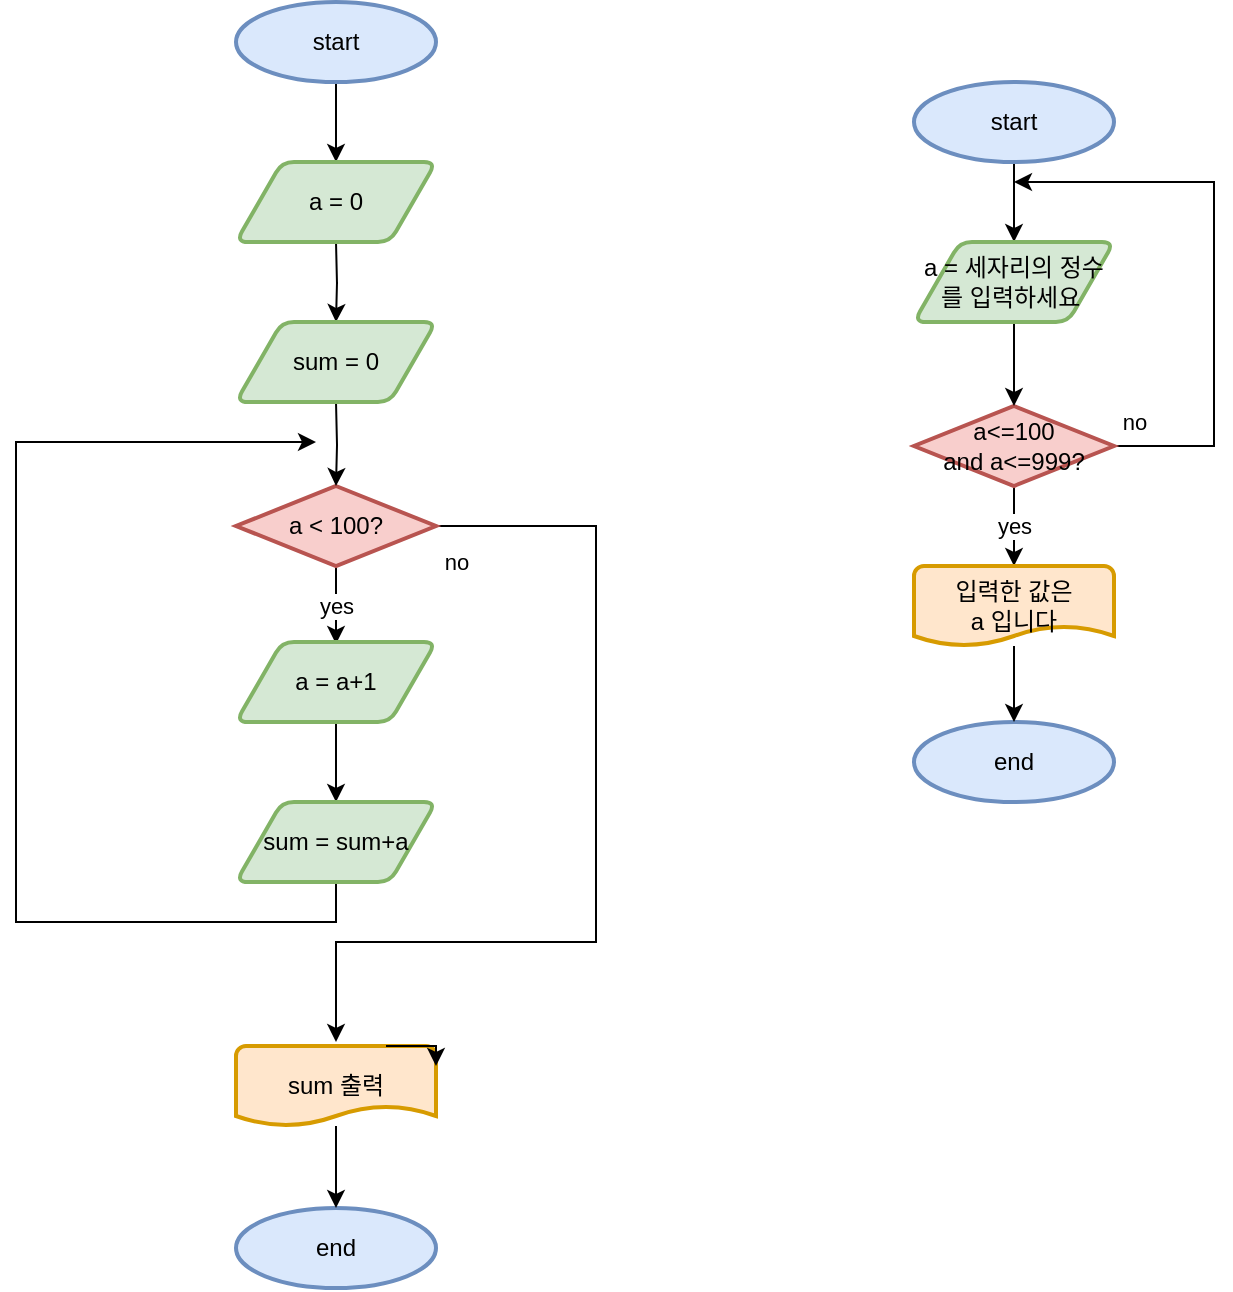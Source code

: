 <mxfile version="20.2.3" type="device"><diagram id="q_0-ofjnBDgct_lPWjnv" name="페이지-1"><mxGraphModel dx="1102" dy="865" grid="1" gridSize="10" guides="1" tooltips="1" connect="1" arrows="1" fold="1" page="1" pageScale="1" pageWidth="827" pageHeight="1169" math="0" shadow="0"><root><mxCell id="0"/><mxCell id="1" parent="0"/><mxCell id="1GSXF6b5k31ay0xgsYPB-12" value="" style="edgeStyle=orthogonalEdgeStyle;rounded=0;orthogonalLoop=1;jettySize=auto;html=1;" edge="1" parent="1" source="1GSXF6b5k31ay0xgsYPB-1"><mxGeometry relative="1" as="geometry"><mxPoint x="241" y="160" as="targetPoint"/></mxGeometry></mxCell><mxCell id="1GSXF6b5k31ay0xgsYPB-1" value="start" style="strokeWidth=2;html=1;shape=mxgraph.flowchart.start_1;whiteSpace=wrap;fillColor=#dae8fc;strokeColor=#6c8ebf;" vertex="1" parent="1"><mxGeometry x="191" y="80" width="100" height="40" as="geometry"/></mxCell><mxCell id="1GSXF6b5k31ay0xgsYPB-2" value="end" style="strokeWidth=2;html=1;shape=mxgraph.flowchart.start_1;whiteSpace=wrap;fillColor=#dae8fc;strokeColor=#6c8ebf;" vertex="1" parent="1"><mxGeometry x="191" y="683" width="100" height="40" as="geometry"/></mxCell><mxCell id="1GSXF6b5k31ay0xgsYPB-49" value="yes" style="edgeStyle=orthogonalEdgeStyle;rounded=0;orthogonalLoop=1;jettySize=auto;html=1;" edge="1" parent="1" source="1GSXF6b5k31ay0xgsYPB-4"><mxGeometry relative="1" as="geometry"><mxPoint x="241" y="401" as="targetPoint"/></mxGeometry></mxCell><mxCell id="1GSXF6b5k31ay0xgsYPB-56" value="no" style="edgeStyle=orthogonalEdgeStyle;rounded=0;orthogonalLoop=1;jettySize=auto;html=1;" edge="1" parent="1" source="1GSXF6b5k31ay0xgsYPB-4"><mxGeometry x="-0.957" y="-18" relative="1" as="geometry"><mxPoint x="241" y="600" as="targetPoint"/><Array as="points"><mxPoint x="371" y="342"/><mxPoint x="371" y="550"/><mxPoint x="241" y="550"/></Array><mxPoint as="offset"/></mxGeometry></mxCell><mxCell id="1GSXF6b5k31ay0xgsYPB-4" value="a &amp;lt; 100?" style="strokeWidth=2;html=1;shape=mxgraph.flowchart.decision;whiteSpace=wrap;fillColor=#f8cecc;strokeColor=#b85450;" vertex="1" parent="1"><mxGeometry x="191" y="322" width="100" height="40" as="geometry"/></mxCell><mxCell id="1GSXF6b5k31ay0xgsYPB-13" value="" style="edgeStyle=orthogonalEdgeStyle;rounded=0;orthogonalLoop=1;jettySize=auto;html=1;" edge="1" parent="1"><mxGeometry relative="1" as="geometry"><mxPoint x="241" y="200" as="sourcePoint"/><mxPoint x="241" y="240" as="targetPoint"/></mxGeometry></mxCell><mxCell id="1GSXF6b5k31ay0xgsYPB-48" value="" style="edgeStyle=orthogonalEdgeStyle;rounded=0;orthogonalLoop=1;jettySize=auto;html=1;" edge="1" parent="1" target="1GSXF6b5k31ay0xgsYPB-4"><mxGeometry relative="1" as="geometry"><mxPoint x="241" y="280" as="sourcePoint"/></mxGeometry></mxCell><mxCell id="1GSXF6b5k31ay0xgsYPB-53" value="" style="edgeStyle=orthogonalEdgeStyle;rounded=0;orthogonalLoop=1;jettySize=auto;html=1;" edge="1" parent="1"><mxGeometry relative="1" as="geometry"><mxPoint x="241" y="441" as="sourcePoint"/><mxPoint x="241" y="480" as="targetPoint"/></mxGeometry></mxCell><mxCell id="1GSXF6b5k31ay0xgsYPB-55" style="edgeStyle=orthogonalEdgeStyle;rounded=0;orthogonalLoop=1;jettySize=auto;html=1;" edge="1" parent="1"><mxGeometry relative="1" as="geometry"><mxPoint x="231" y="300" as="targetPoint"/><mxPoint x="241" y="520" as="sourcePoint"/><Array as="points"><mxPoint x="241" y="540"/><mxPoint x="81" y="540"/><mxPoint x="81" y="300"/></Array></mxGeometry></mxCell><mxCell id="1GSXF6b5k31ay0xgsYPB-37" value="" style="edgeStyle=orthogonalEdgeStyle;rounded=0;orthogonalLoop=1;jettySize=auto;html=1;" edge="1" parent="1" source="1GSXF6b5k31ay0xgsYPB-21" target="1GSXF6b5k31ay0xgsYPB-2"><mxGeometry relative="1" as="geometry"/></mxCell><mxCell id="1GSXF6b5k31ay0xgsYPB-21" value="sum 출력" style="strokeWidth=2;html=1;shape=mxgraph.flowchart.document2;whiteSpace=wrap;size=0.25;fillColor=#ffe6cc;strokeColor=#d79b00;" vertex="1" parent="1"><mxGeometry x="191" y="602" width="100" height="40" as="geometry"/></mxCell><mxCell id="1GSXF6b5k31ay0xgsYPB-41" style="edgeStyle=orthogonalEdgeStyle;rounded=0;orthogonalLoop=1;jettySize=auto;html=1;exitX=0.75;exitY=0;exitDx=0;exitDy=0;exitPerimeter=0;entryX=1;entryY=0.25;entryDx=0;entryDy=0;entryPerimeter=0;" edge="1" parent="1" source="1GSXF6b5k31ay0xgsYPB-21" target="1GSXF6b5k31ay0xgsYPB-21"><mxGeometry relative="1" as="geometry"/></mxCell><mxCell id="1GSXF6b5k31ay0xgsYPB-66" value="" style="edgeStyle=orthogonalEdgeStyle;rounded=0;orthogonalLoop=1;jettySize=auto;html=1;" edge="1" parent="1" source="1GSXF6b5k31ay0xgsYPB-57" target="1GSXF6b5k31ay0xgsYPB-64"><mxGeometry relative="1" as="geometry"/></mxCell><mxCell id="1GSXF6b5k31ay0xgsYPB-57" value="start" style="strokeWidth=2;html=1;shape=mxgraph.flowchart.start_1;whiteSpace=wrap;fillColor=#dae8fc;strokeColor=#6c8ebf;" vertex="1" parent="1"><mxGeometry x="530" y="120" width="100" height="40" as="geometry"/></mxCell><mxCell id="1GSXF6b5k31ay0xgsYPB-58" value="end" style="strokeWidth=2;html=1;shape=mxgraph.flowchart.start_1;whiteSpace=wrap;fillColor=#dae8fc;strokeColor=#6c8ebf;" vertex="1" parent="1"><mxGeometry x="530" y="440" width="100" height="40" as="geometry"/></mxCell><mxCell id="1GSXF6b5k31ay0xgsYPB-59" value="a = 0" style="shape=parallelogram;html=1;strokeWidth=2;perimeter=parallelogramPerimeter;whiteSpace=wrap;rounded=1;arcSize=12;size=0.23;fillColor=#d5e8d4;strokeColor=#82b366;" vertex="1" parent="1"><mxGeometry x="191" y="160" width="100" height="40" as="geometry"/></mxCell><mxCell id="1GSXF6b5k31ay0xgsYPB-60" value="sum = 0" style="shape=parallelogram;html=1;strokeWidth=2;perimeter=parallelogramPerimeter;whiteSpace=wrap;rounded=1;arcSize=12;size=0.23;fillColor=#d5e8d4;strokeColor=#82b366;" vertex="1" parent="1"><mxGeometry x="191" y="240" width="100" height="40" as="geometry"/></mxCell><mxCell id="1GSXF6b5k31ay0xgsYPB-61" value="a = a+1" style="shape=parallelogram;html=1;strokeWidth=2;perimeter=parallelogramPerimeter;whiteSpace=wrap;rounded=1;arcSize=12;size=0.23;fillColor=#d5e8d4;strokeColor=#82b366;" vertex="1" parent="1"><mxGeometry x="191" y="400" width="100" height="40" as="geometry"/></mxCell><mxCell id="1GSXF6b5k31ay0xgsYPB-62" value="sum = sum+a" style="shape=parallelogram;html=1;strokeWidth=2;perimeter=parallelogramPerimeter;whiteSpace=wrap;rounded=1;arcSize=12;size=0.23;fillColor=#d5e8d4;strokeColor=#82b366;" vertex="1" parent="1"><mxGeometry x="191" y="480" width="100" height="40" as="geometry"/></mxCell><mxCell id="1GSXF6b5k31ay0xgsYPB-68" value="yes" style="edgeStyle=orthogonalEdgeStyle;rounded=0;orthogonalLoop=1;jettySize=auto;html=1;" edge="1" parent="1" source="1GSXF6b5k31ay0xgsYPB-63" target="1GSXF6b5k31ay0xgsYPB-65"><mxGeometry relative="1" as="geometry"/></mxCell><mxCell id="1GSXF6b5k31ay0xgsYPB-70" value="no" style="edgeStyle=orthogonalEdgeStyle;rounded=0;orthogonalLoop=1;jettySize=auto;html=1;" edge="1" parent="1" source="1GSXF6b5k31ay0xgsYPB-63"><mxGeometry x="-0.929" y="12" relative="1" as="geometry"><mxPoint x="580" y="170" as="targetPoint"/><Array as="points"><mxPoint x="680" y="302"/><mxPoint x="680" y="170"/></Array><mxPoint as="offset"/></mxGeometry></mxCell><mxCell id="1GSXF6b5k31ay0xgsYPB-63" value="a&amp;lt;=100&lt;br&gt;and a&amp;lt;=999?" style="strokeWidth=2;html=1;shape=mxgraph.flowchart.decision;whiteSpace=wrap;fillColor=#f8cecc;strokeColor=#b85450;" vertex="1" parent="1"><mxGeometry x="530" y="282" width="100" height="40" as="geometry"/></mxCell><mxCell id="1GSXF6b5k31ay0xgsYPB-67" value="" style="edgeStyle=orthogonalEdgeStyle;rounded=0;orthogonalLoop=1;jettySize=auto;html=1;" edge="1" parent="1" source="1GSXF6b5k31ay0xgsYPB-64" target="1GSXF6b5k31ay0xgsYPB-63"><mxGeometry relative="1" as="geometry"/></mxCell><mxCell id="1GSXF6b5k31ay0xgsYPB-64" value="a = 세자리의 정수를 입력하세요&amp;nbsp;" style="shape=parallelogram;html=1;strokeWidth=2;perimeter=parallelogramPerimeter;whiteSpace=wrap;rounded=1;arcSize=12;size=0.23;fillColor=#d5e8d4;strokeColor=#82b366;" vertex="1" parent="1"><mxGeometry x="530" y="200" width="100" height="40" as="geometry"/></mxCell><mxCell id="1GSXF6b5k31ay0xgsYPB-69" value="" style="edgeStyle=orthogonalEdgeStyle;rounded=0;orthogonalLoop=1;jettySize=auto;html=1;" edge="1" parent="1" source="1GSXF6b5k31ay0xgsYPB-65" target="1GSXF6b5k31ay0xgsYPB-58"><mxGeometry relative="1" as="geometry"/></mxCell><mxCell id="1GSXF6b5k31ay0xgsYPB-65" value="입력한 값은 &lt;br&gt;a 입니다" style="strokeWidth=2;html=1;shape=mxgraph.flowchart.document2;whiteSpace=wrap;size=0.25;fillColor=#ffe6cc;strokeColor=#d79b00;" vertex="1" parent="1"><mxGeometry x="530" y="362" width="100" height="40" as="geometry"/></mxCell></root></mxGraphModel></diagram></mxfile>